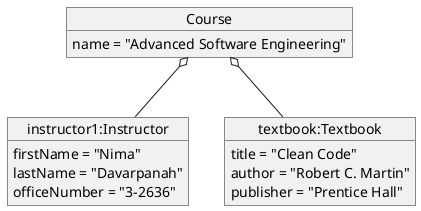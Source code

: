 @startuml
object "instructor1:Instructor" as i1 {
    firstName = "Nima"
    lastName = "Davarpanah"
    officeNumber = "3-2636"
}

object "textbook:Textbook" as tb1 {
    title = "Clean Code"
    author = "Robert C. Martin"
    publisher = "Prentice Hall"
}

object Course {
    name = "Advanced Software Engineering"
}

Course o-- i1
Course o-- tb1
@enduml


